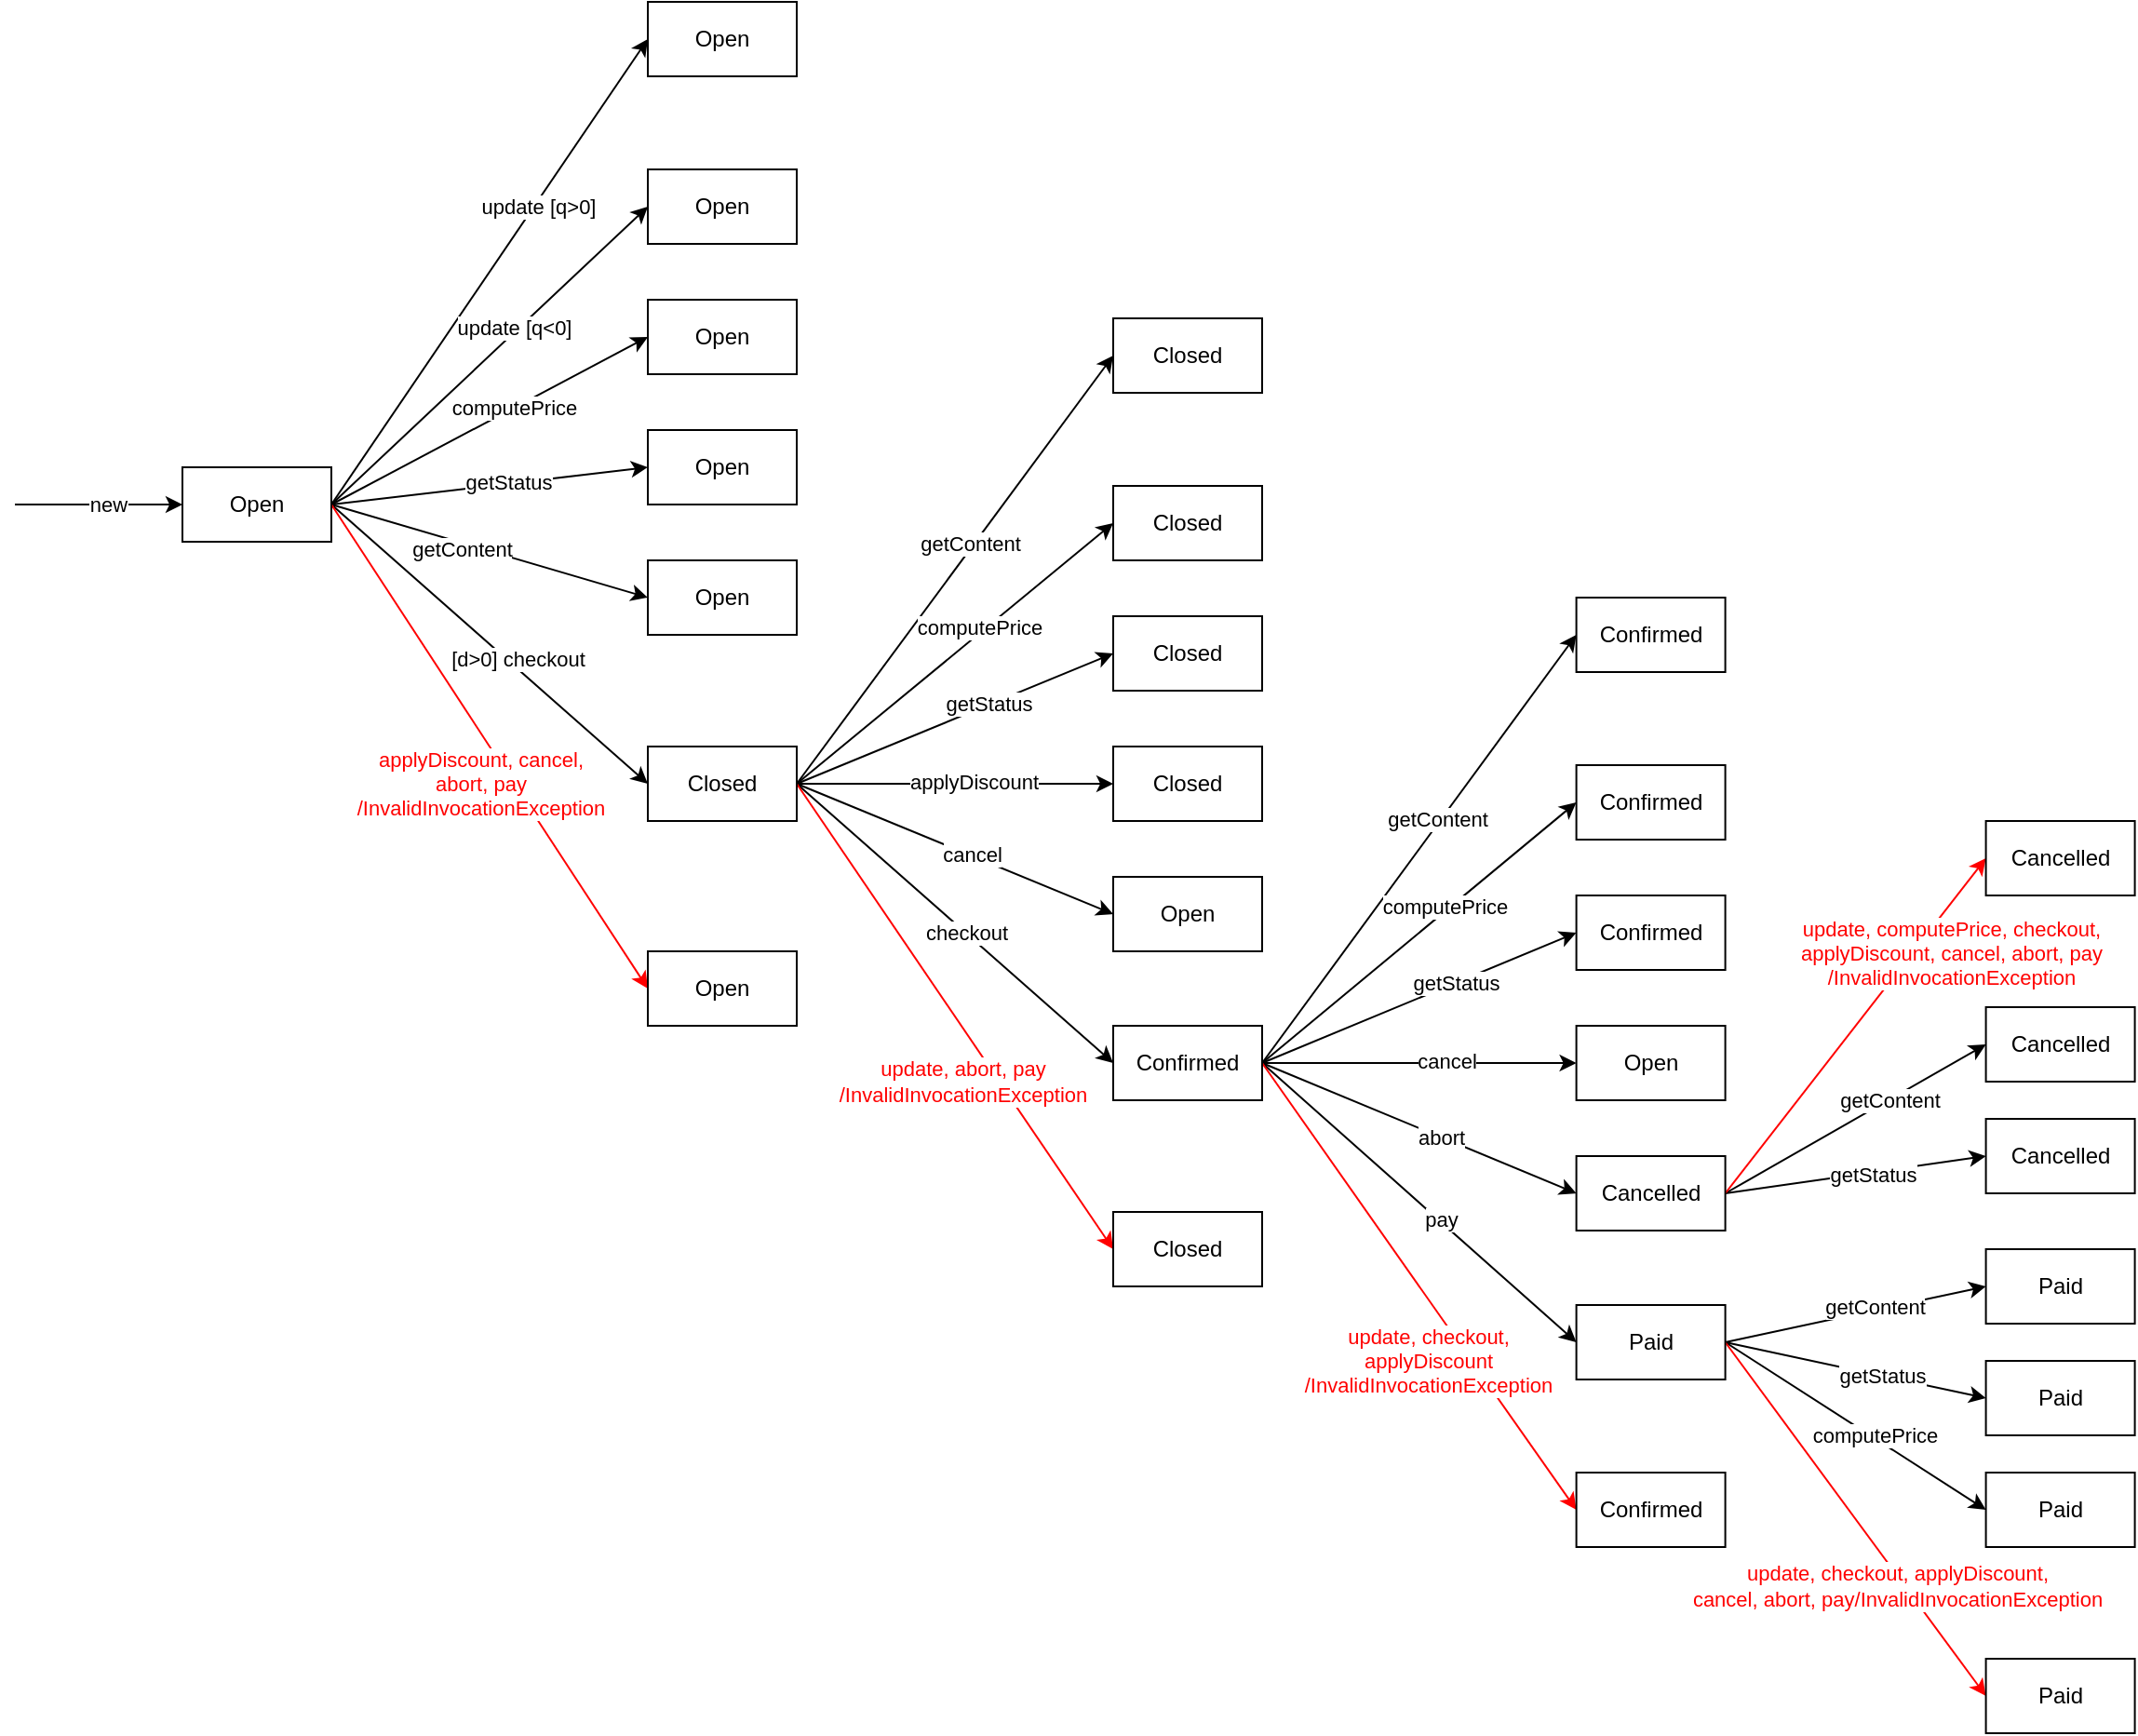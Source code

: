 <mxfile version="18.1.2" type="device"><diagram id="qfrx9wWiptzh5CB9M_yR" name="Page-1"><mxGraphModel dx="2272" dy="793" grid="1" gridSize="10" guides="1" tooltips="1" connect="1" arrows="1" fold="1" page="1" pageScale="1" pageWidth="850" pageHeight="1100" math="0" shadow="0"><root><mxCell id="0"/><mxCell id="1" parent="0"/><mxCell id="iGcwO0aUt9rSdl3Nhi2_-4" style="edgeStyle=orthogonalEdgeStyle;rounded=0;orthogonalLoop=1;jettySize=auto;html=1;entryX=0;entryY=0.5;entryDx=0;entryDy=0;" parent="1" target="iGcwO0aUt9rSdl3Nhi2_-2" edge="1"><mxGeometry relative="1" as="geometry"><mxPoint x="50" y="400" as="targetPoint"/><mxPoint x="-10" y="430" as="sourcePoint"/><Array as="points"><mxPoint x="-10" y="430"/></Array></mxGeometry></mxCell><mxCell id="iGcwO0aUt9rSdl3Nhi2_-5" value="new" style="edgeLabel;html=1;align=center;verticalAlign=middle;resizable=0;points=[];" parent="iGcwO0aUt9rSdl3Nhi2_-4" vertex="1" connectable="0"><mxGeometry x="-0.16" relative="1" as="geometry"><mxPoint x="12" as="offset"/></mxGeometry></mxCell><mxCell id="iGcwO0aUt9rSdl3Nhi2_-7" style="rounded=0;orthogonalLoop=1;jettySize=auto;html=1;exitX=1;exitY=0.5;exitDx=0;exitDy=0;entryX=0;entryY=0.5;entryDx=0;entryDy=0;" parent="1" source="iGcwO0aUt9rSdl3Nhi2_-2" target="iGcwO0aUt9rSdl3Nhi2_-6" edge="1"><mxGeometry relative="1" as="geometry"/></mxCell><mxCell id="iGcwO0aUt9rSdl3Nhi2_-8" value="update [q&amp;gt;0]" style="edgeLabel;html=1;align=center;verticalAlign=middle;resizable=0;points=[];" parent="iGcwO0aUt9rSdl3Nhi2_-7" vertex="1" connectable="0"><mxGeometry x="-0.171" y="1" relative="1" as="geometry"><mxPoint x="41" y="-56" as="offset"/></mxGeometry></mxCell><mxCell id="iGcwO0aUt9rSdl3Nhi2_-10" style="edgeStyle=none;rounded=0;orthogonalLoop=1;jettySize=auto;html=1;exitX=1;exitY=0.5;exitDx=0;exitDy=0;entryX=0;entryY=0.5;entryDx=0;entryDy=0;" parent="1" source="iGcwO0aUt9rSdl3Nhi2_-2" target="iGcwO0aUt9rSdl3Nhi2_-9" edge="1"><mxGeometry relative="1" as="geometry"/></mxCell><mxCell id="iGcwO0aUt9rSdl3Nhi2_-11" value="update [q&amp;lt;0]" style="edgeLabel;html=1;align=center;verticalAlign=middle;resizable=0;points=[];" parent="iGcwO0aUt9rSdl3Nhi2_-10" vertex="1" connectable="0"><mxGeometry x="0.165" y="2" relative="1" as="geometry"><mxPoint y="-1" as="offset"/></mxGeometry></mxCell><mxCell id="iGcwO0aUt9rSdl3Nhi2_-13" style="edgeStyle=none;rounded=0;orthogonalLoop=1;jettySize=auto;html=1;entryX=0;entryY=0.5;entryDx=0;entryDy=0;exitX=1;exitY=0.5;exitDx=0;exitDy=0;" parent="1" source="iGcwO0aUt9rSdl3Nhi2_-2" target="iGcwO0aUt9rSdl3Nhi2_-12" edge="1"><mxGeometry relative="1" as="geometry"/></mxCell><mxCell id="iGcwO0aUt9rSdl3Nhi2_-14" value="computePrice" style="edgeLabel;html=1;align=center;verticalAlign=middle;resizable=0;points=[];" parent="iGcwO0aUt9rSdl3Nhi2_-13" vertex="1" connectable="0"><mxGeometry x="0.165" y="-1" relative="1" as="geometry"><mxPoint x="-2" y="-1" as="offset"/></mxGeometry></mxCell><mxCell id="iGcwO0aUt9rSdl3Nhi2_-16" style="edgeStyle=none;rounded=0;orthogonalLoop=1;jettySize=auto;html=1;exitX=1;exitY=0.5;exitDx=0;exitDy=0;entryX=0;entryY=0.5;entryDx=0;entryDy=0;" parent="1" source="iGcwO0aUt9rSdl3Nhi2_-2" target="iGcwO0aUt9rSdl3Nhi2_-15" edge="1"><mxGeometry relative="1" as="geometry"/></mxCell><mxCell id="iGcwO0aUt9rSdl3Nhi2_-17" value="getStatus" style="edgeLabel;html=1;align=center;verticalAlign=middle;resizable=0;points=[];" parent="iGcwO0aUt9rSdl3Nhi2_-16" vertex="1" connectable="0"><mxGeometry x="0.118" y="1" relative="1" as="geometry"><mxPoint as="offset"/></mxGeometry></mxCell><mxCell id="iGcwO0aUt9rSdl3Nhi2_-19" style="edgeStyle=none;rounded=0;orthogonalLoop=1;jettySize=auto;html=1;entryX=0;entryY=0.5;entryDx=0;entryDy=0;exitX=1;exitY=0.5;exitDx=0;exitDy=0;" parent="1" source="iGcwO0aUt9rSdl3Nhi2_-2" target="iGcwO0aUt9rSdl3Nhi2_-18" edge="1"><mxGeometry relative="1" as="geometry"/></mxCell><mxCell id="iGcwO0aUt9rSdl3Nhi2_-20" value="getContent" style="edgeLabel;html=1;align=center;verticalAlign=middle;resizable=0;points=[];" parent="iGcwO0aUt9rSdl3Nhi2_-19" vertex="1" connectable="0"><mxGeometry x="-0.213" y="-1" relative="1" as="geometry"><mxPoint x="3" y="3" as="offset"/></mxGeometry></mxCell><mxCell id="iGcwO0aUt9rSdl3Nhi2_-22" style="edgeStyle=none;rounded=0;orthogonalLoop=1;jettySize=auto;html=1;exitX=1;exitY=0.5;exitDx=0;exitDy=0;entryX=0;entryY=0.5;entryDx=0;entryDy=0;" parent="1" source="iGcwO0aUt9rSdl3Nhi2_-2" target="iGcwO0aUt9rSdl3Nhi2_-21" edge="1"><mxGeometry relative="1" as="geometry"/></mxCell><mxCell id="iGcwO0aUt9rSdl3Nhi2_-23" value="[d&amp;gt;0] checkout" style="edgeLabel;html=1;align=center;verticalAlign=middle;resizable=0;points=[];" parent="iGcwO0aUt9rSdl3Nhi2_-22" vertex="1" connectable="0"><mxGeometry x="0.143" y="4" relative="1" as="geometry"><mxPoint as="offset"/></mxGeometry></mxCell><mxCell id="DZj0uIra9cqRax7wd0o2-2" style="rounded=0;orthogonalLoop=1;jettySize=auto;html=1;exitX=1;exitY=0.5;exitDx=0;exitDy=0;entryX=0;entryY=0.5;entryDx=0;entryDy=0;fillColor=#f8cecc;strokeColor=#FF0000;" edge="1" parent="1" source="iGcwO0aUt9rSdl3Nhi2_-2" target="DZj0uIra9cqRax7wd0o2-1"><mxGeometry relative="1" as="geometry"/></mxCell><mxCell id="DZj0uIra9cqRax7wd0o2-3" value="&lt;div&gt;applyDiscount, cancel,&lt;/div&gt;&lt;div&gt;abort, pay&lt;/div&gt;&lt;div&gt;/InvalidInvocationException&lt;/div&gt;" style="edgeLabel;html=1;align=center;verticalAlign=middle;resizable=0;points=[];fontColor=#FF0000;" vertex="1" connectable="0" parent="DZj0uIra9cqRax7wd0o2-2"><mxGeometry x="0.089" y="3" relative="1" as="geometry"><mxPoint x="-15" y="10" as="offset"/></mxGeometry></mxCell><mxCell id="iGcwO0aUt9rSdl3Nhi2_-2" value="&lt;div&gt;Open&lt;/div&gt;" style="rounded=0;whiteSpace=wrap;html=1;" parent="1" vertex="1"><mxGeometry x="80" y="410" width="80" height="40" as="geometry"/></mxCell><mxCell id="iGcwO0aUt9rSdl3Nhi2_-6" value="&lt;div&gt;Open&lt;/div&gt;" style="rounded=0;whiteSpace=wrap;html=1;" parent="1" vertex="1"><mxGeometry x="330" y="160" width="80" height="40" as="geometry"/></mxCell><mxCell id="iGcwO0aUt9rSdl3Nhi2_-9" value="&lt;div&gt;Open&lt;/div&gt;" style="rounded=0;whiteSpace=wrap;html=1;" parent="1" vertex="1"><mxGeometry x="330" y="250" width="80" height="40" as="geometry"/></mxCell><mxCell id="iGcwO0aUt9rSdl3Nhi2_-12" value="&lt;div&gt;Open&lt;/div&gt;" style="rounded=0;whiteSpace=wrap;html=1;" parent="1" vertex="1"><mxGeometry x="330" y="320" width="80" height="40" as="geometry"/></mxCell><mxCell id="iGcwO0aUt9rSdl3Nhi2_-15" value="&lt;div&gt;Open&lt;/div&gt;" style="rounded=0;whiteSpace=wrap;html=1;" parent="1" vertex="1"><mxGeometry x="330" y="390" width="80" height="40" as="geometry"/></mxCell><mxCell id="iGcwO0aUt9rSdl3Nhi2_-18" value="&lt;div&gt;Open&lt;/div&gt;" style="rounded=0;whiteSpace=wrap;html=1;" parent="1" vertex="1"><mxGeometry x="330" y="460" width="80" height="40" as="geometry"/></mxCell><mxCell id="iGcwO0aUt9rSdl3Nhi2_-30" style="edgeStyle=none;rounded=0;orthogonalLoop=1;jettySize=auto;html=1;exitX=1;exitY=0.5;exitDx=0;exitDy=0;entryX=0;entryY=0.5;entryDx=0;entryDy=0;" parent="1" source="iGcwO0aUt9rSdl3Nhi2_-21" target="iGcwO0aUt9rSdl3Nhi2_-24" edge="1"><mxGeometry relative="1" as="geometry"/></mxCell><mxCell id="iGcwO0aUt9rSdl3Nhi2_-36" value="getContent" style="edgeLabel;html=1;align=center;verticalAlign=middle;resizable=0;points=[];" parent="iGcwO0aUt9rSdl3Nhi2_-30" vertex="1" connectable="0"><mxGeometry x="0.112" y="2" relative="1" as="geometry"><mxPoint as="offset"/></mxGeometry></mxCell><mxCell id="iGcwO0aUt9rSdl3Nhi2_-31" style="edgeStyle=none;rounded=0;orthogonalLoop=1;jettySize=auto;html=1;exitX=1;exitY=0.5;exitDx=0;exitDy=0;entryX=0;entryY=0.5;entryDx=0;entryDy=0;" parent="1" source="iGcwO0aUt9rSdl3Nhi2_-21" target="iGcwO0aUt9rSdl3Nhi2_-25" edge="1"><mxGeometry relative="1" as="geometry"/></mxCell><mxCell id="iGcwO0aUt9rSdl3Nhi2_-37" value="computePrice" style="edgeLabel;html=1;align=center;verticalAlign=middle;resizable=0;points=[];" parent="iGcwO0aUt9rSdl3Nhi2_-31" vertex="1" connectable="0"><mxGeometry x="0.172" y="3" relative="1" as="geometry"><mxPoint as="offset"/></mxGeometry></mxCell><mxCell id="iGcwO0aUt9rSdl3Nhi2_-32" style="edgeStyle=none;rounded=0;orthogonalLoop=1;jettySize=auto;html=1;exitX=1;exitY=0.5;exitDx=0;exitDy=0;entryX=0;entryY=0.5;entryDx=0;entryDy=0;" parent="1" source="iGcwO0aUt9rSdl3Nhi2_-21" target="iGcwO0aUt9rSdl3Nhi2_-26" edge="1"><mxGeometry relative="1" as="geometry"/></mxCell><mxCell id="iGcwO0aUt9rSdl3Nhi2_-38" value="getStatus" style="edgeLabel;html=1;align=center;verticalAlign=middle;resizable=0;points=[];" parent="iGcwO0aUt9rSdl3Nhi2_-32" vertex="1" connectable="0"><mxGeometry x="0.205" y="1" relative="1" as="geometry"><mxPoint as="offset"/></mxGeometry></mxCell><mxCell id="iGcwO0aUt9rSdl3Nhi2_-33" style="edgeStyle=none;rounded=0;orthogonalLoop=1;jettySize=auto;html=1;exitX=1;exitY=0.5;exitDx=0;exitDy=0;entryX=0;entryY=0.5;entryDx=0;entryDy=0;" parent="1" source="iGcwO0aUt9rSdl3Nhi2_-21" target="iGcwO0aUt9rSdl3Nhi2_-27" edge="1"><mxGeometry relative="1" as="geometry"/></mxCell><mxCell id="iGcwO0aUt9rSdl3Nhi2_-39" value="applyDiscount" style="edgeLabel;html=1;align=center;verticalAlign=middle;resizable=0;points=[];" parent="iGcwO0aUt9rSdl3Nhi2_-33" vertex="1" connectable="0"><mxGeometry x="0.119" y="1" relative="1" as="geometry"><mxPoint as="offset"/></mxGeometry></mxCell><mxCell id="iGcwO0aUt9rSdl3Nhi2_-34" style="edgeStyle=none;rounded=0;orthogonalLoop=1;jettySize=auto;html=1;exitX=1;exitY=0.5;exitDx=0;exitDy=0;entryX=0;entryY=0.5;entryDx=0;entryDy=0;" parent="1" source="iGcwO0aUt9rSdl3Nhi2_-21" target="iGcwO0aUt9rSdl3Nhi2_-28" edge="1"><mxGeometry relative="1" as="geometry"/></mxCell><mxCell id="iGcwO0aUt9rSdl3Nhi2_-40" value="cancel" style="edgeLabel;html=1;align=center;verticalAlign=middle;resizable=0;points=[];" parent="iGcwO0aUt9rSdl3Nhi2_-34" vertex="1" connectable="0"><mxGeometry x="0.092" y="1" relative="1" as="geometry"><mxPoint as="offset"/></mxGeometry></mxCell><mxCell id="iGcwO0aUt9rSdl3Nhi2_-35" style="edgeStyle=none;rounded=0;orthogonalLoop=1;jettySize=auto;html=1;exitX=1;exitY=0.5;exitDx=0;exitDy=0;entryX=0;entryY=0.5;entryDx=0;entryDy=0;" parent="1" source="iGcwO0aUt9rSdl3Nhi2_-21" target="iGcwO0aUt9rSdl3Nhi2_-29" edge="1"><mxGeometry relative="1" as="geometry"/></mxCell><mxCell id="iGcwO0aUt9rSdl3Nhi2_-41" value="checkout" style="edgeLabel;html=1;align=center;verticalAlign=middle;resizable=0;points=[];" parent="iGcwO0aUt9rSdl3Nhi2_-35" vertex="1" connectable="0"><mxGeometry x="0.062" y="1" relative="1" as="geometry"><mxPoint y="1" as="offset"/></mxGeometry></mxCell><mxCell id="DZj0uIra9cqRax7wd0o2-5" style="edgeStyle=none;rounded=0;orthogonalLoop=1;jettySize=auto;html=1;exitX=1;exitY=0.5;exitDx=0;exitDy=0;entryX=0;entryY=0.5;entryDx=0;entryDy=0;fontColor=#FF0000;fillColor=#f8cecc;strokeColor=#FF0000;" edge="1" parent="1" source="iGcwO0aUt9rSdl3Nhi2_-21" target="DZj0uIra9cqRax7wd0o2-4"><mxGeometry relative="1" as="geometry"/></mxCell><mxCell id="DZj0uIra9cqRax7wd0o2-6" value="&lt;div&gt;update, abort, pay&lt;/div&gt;&lt;div&gt;/InvalidInvocationException&lt;/div&gt;" style="edgeLabel;html=1;align=center;verticalAlign=middle;resizable=0;points=[];fontColor=#FF0000;" vertex="1" connectable="0" parent="DZj0uIra9cqRax7wd0o2-5"><mxGeometry x="0.046" relative="1" as="geometry"><mxPoint y="29" as="offset"/></mxGeometry></mxCell><mxCell id="iGcwO0aUt9rSdl3Nhi2_-21" value="Closed" style="rounded=0;whiteSpace=wrap;html=1;" parent="1" vertex="1"><mxGeometry x="330" y="560" width="80" height="40" as="geometry"/></mxCell><mxCell id="iGcwO0aUt9rSdl3Nhi2_-24" value="Closed" style="rounded=0;whiteSpace=wrap;html=1;" parent="1" vertex="1"><mxGeometry x="580" y="330" width="80" height="40" as="geometry"/></mxCell><mxCell id="iGcwO0aUt9rSdl3Nhi2_-25" value="Closed" style="rounded=0;whiteSpace=wrap;html=1;" parent="1" vertex="1"><mxGeometry x="580" y="420" width="80" height="40" as="geometry"/></mxCell><mxCell id="iGcwO0aUt9rSdl3Nhi2_-26" value="Closed" style="rounded=0;whiteSpace=wrap;html=1;" parent="1" vertex="1"><mxGeometry x="580" y="490" width="80" height="40" as="geometry"/></mxCell><mxCell id="iGcwO0aUt9rSdl3Nhi2_-27" value="Closed" style="rounded=0;whiteSpace=wrap;html=1;" parent="1" vertex="1"><mxGeometry x="580" y="560" width="80" height="40" as="geometry"/></mxCell><mxCell id="iGcwO0aUt9rSdl3Nhi2_-28" value="&lt;div&gt;Open&lt;/div&gt;" style="rounded=0;whiteSpace=wrap;html=1;" parent="1" vertex="1"><mxGeometry x="580" y="630" width="80" height="40" as="geometry"/></mxCell><mxCell id="iGcwO0aUt9rSdl3Nhi2_-48" style="edgeStyle=none;rounded=0;orthogonalLoop=1;jettySize=auto;html=1;exitX=1;exitY=0.5;exitDx=0;exitDy=0;entryX=0;entryY=0.5;entryDx=0;entryDy=0;" parent="1" source="iGcwO0aUt9rSdl3Nhi2_-29" target="iGcwO0aUt9rSdl3Nhi2_-42" edge="1"><mxGeometry relative="1" as="geometry"/></mxCell><mxCell id="iGcwO0aUt9rSdl3Nhi2_-54" value="getContent" style="edgeLabel;html=1;align=center;verticalAlign=middle;resizable=0;points=[];" parent="iGcwO0aUt9rSdl3Nhi2_-48" vertex="1" connectable="0"><mxGeometry x="0.127" y="2" relative="1" as="geometry"><mxPoint as="offset"/></mxGeometry></mxCell><mxCell id="iGcwO0aUt9rSdl3Nhi2_-49" style="edgeStyle=none;rounded=0;orthogonalLoop=1;jettySize=auto;html=1;exitX=1;exitY=0.5;exitDx=0;exitDy=0;entryX=0;entryY=0.5;entryDx=0;entryDy=0;" parent="1" source="iGcwO0aUt9rSdl3Nhi2_-29" target="iGcwO0aUt9rSdl3Nhi2_-43" edge="1"><mxGeometry relative="1" as="geometry"/></mxCell><mxCell id="iGcwO0aUt9rSdl3Nhi2_-55" value="computePrice" style="edgeLabel;html=1;align=center;verticalAlign=middle;resizable=0;points=[];" parent="iGcwO0aUt9rSdl3Nhi2_-49" vertex="1" connectable="0"><mxGeometry x="0.185" y="3" relative="1" as="geometry"><mxPoint y="1" as="offset"/></mxGeometry></mxCell><mxCell id="iGcwO0aUt9rSdl3Nhi2_-50" style="edgeStyle=none;rounded=0;orthogonalLoop=1;jettySize=auto;html=1;exitX=1;exitY=0.5;exitDx=0;exitDy=0;entryX=0;entryY=0.5;entryDx=0;entryDy=0;" parent="1" source="iGcwO0aUt9rSdl3Nhi2_-29" target="iGcwO0aUt9rSdl3Nhi2_-44" edge="1"><mxGeometry relative="1" as="geometry"/></mxCell><mxCell id="iGcwO0aUt9rSdl3Nhi2_-56" value="getStatus" style="edgeLabel;html=1;align=center;verticalAlign=middle;resizable=0;points=[];" parent="iGcwO0aUt9rSdl3Nhi2_-50" vertex="1" connectable="0"><mxGeometry x="0.23" relative="1" as="geometry"><mxPoint as="offset"/></mxGeometry></mxCell><mxCell id="iGcwO0aUt9rSdl3Nhi2_-51" style="edgeStyle=none;rounded=0;orthogonalLoop=1;jettySize=auto;html=1;exitX=1;exitY=0.5;exitDx=0;exitDy=0;entryX=0;entryY=0.5;entryDx=0;entryDy=0;" parent="1" source="iGcwO0aUt9rSdl3Nhi2_-29" target="iGcwO0aUt9rSdl3Nhi2_-45" edge="1"><mxGeometry relative="1" as="geometry"/></mxCell><mxCell id="iGcwO0aUt9rSdl3Nhi2_-57" value="cancel" style="edgeLabel;html=1;align=center;verticalAlign=middle;resizable=0;points=[];" parent="iGcwO0aUt9rSdl3Nhi2_-51" vertex="1" connectable="0"><mxGeometry x="0.17" y="1" relative="1" as="geometry"><mxPoint as="offset"/></mxGeometry></mxCell><mxCell id="iGcwO0aUt9rSdl3Nhi2_-52" style="edgeStyle=none;rounded=0;orthogonalLoop=1;jettySize=auto;html=1;exitX=1;exitY=0.5;exitDx=0;exitDy=0;entryX=0;entryY=0.5;entryDx=0;entryDy=0;" parent="1" source="iGcwO0aUt9rSdl3Nhi2_-29" target="iGcwO0aUt9rSdl3Nhi2_-46" edge="1"><mxGeometry relative="1" as="geometry"/></mxCell><mxCell id="iGcwO0aUt9rSdl3Nhi2_-58" value="abort" style="edgeLabel;html=1;align=center;verticalAlign=middle;resizable=0;points=[];" parent="iGcwO0aUt9rSdl3Nhi2_-52" vertex="1" connectable="0"><mxGeometry x="0.14" relative="1" as="geometry"><mxPoint as="offset"/></mxGeometry></mxCell><mxCell id="iGcwO0aUt9rSdl3Nhi2_-53" style="edgeStyle=none;rounded=0;orthogonalLoop=1;jettySize=auto;html=1;exitX=1;exitY=0.5;exitDx=0;exitDy=0;entryX=0;entryY=0.5;entryDx=0;entryDy=0;" parent="1" source="iGcwO0aUt9rSdl3Nhi2_-29" target="iGcwO0aUt9rSdl3Nhi2_-47" edge="1"><mxGeometry relative="1" as="geometry"/></mxCell><mxCell id="iGcwO0aUt9rSdl3Nhi2_-59" value="pay" style="edgeLabel;html=1;align=center;verticalAlign=middle;resizable=0;points=[];" parent="iGcwO0aUt9rSdl3Nhi2_-53" vertex="1" connectable="0"><mxGeometry x="0.126" y="1" relative="1" as="geometry"><mxPoint as="offset"/></mxGeometry></mxCell><mxCell id="DZj0uIra9cqRax7wd0o2-8" style="edgeStyle=none;rounded=0;orthogonalLoop=1;jettySize=auto;html=1;exitX=1;exitY=0.5;exitDx=0;exitDy=0;entryX=0;entryY=0.5;entryDx=0;entryDy=0;fontColor=#FF0000;fillColor=#f8cecc;strokeColor=#FF0000;" edge="1" parent="1" source="iGcwO0aUt9rSdl3Nhi2_-29" target="DZj0uIra9cqRax7wd0o2-7"><mxGeometry relative="1" as="geometry"/></mxCell><mxCell id="DZj0uIra9cqRax7wd0o2-9" value="&lt;div&gt;update, checkout,&lt;/div&gt;&lt;div&gt;applyDiscount&lt;/div&gt;&lt;div&gt;/InvalidInvocationException&lt;/div&gt;" style="edgeLabel;html=1;align=center;verticalAlign=middle;resizable=0;points=[];fontColor=#FF0000;" vertex="1" connectable="0" parent="DZj0uIra9cqRax7wd0o2-8"><mxGeometry x="0.066" y="-1" relative="1" as="geometry"><mxPoint y="31" as="offset"/></mxGeometry></mxCell><mxCell id="iGcwO0aUt9rSdl3Nhi2_-29" value="Confirmed" style="rounded=0;whiteSpace=wrap;html=1;" parent="1" vertex="1"><mxGeometry x="580" y="710" width="80" height="40" as="geometry"/></mxCell><mxCell id="iGcwO0aUt9rSdl3Nhi2_-42" value="Confirmed" style="rounded=0;whiteSpace=wrap;html=1;" parent="1" vertex="1"><mxGeometry x="828.8" y="480" width="80" height="40" as="geometry"/></mxCell><mxCell id="iGcwO0aUt9rSdl3Nhi2_-43" value="Confirmed" style="rounded=0;whiteSpace=wrap;html=1;" parent="1" vertex="1"><mxGeometry x="828.8" y="570" width="80" height="40" as="geometry"/></mxCell><mxCell id="iGcwO0aUt9rSdl3Nhi2_-44" value="Confirmed" style="rounded=0;whiteSpace=wrap;html=1;" parent="1" vertex="1"><mxGeometry x="828.8" y="640" width="80" height="40" as="geometry"/></mxCell><mxCell id="iGcwO0aUt9rSdl3Nhi2_-45" value="Open" style="rounded=0;whiteSpace=wrap;html=1;" parent="1" vertex="1"><mxGeometry x="828.8" y="710" width="80" height="40" as="geometry"/></mxCell><mxCell id="iGcwO0aUt9rSdl3Nhi2_-62" style="edgeStyle=none;rounded=0;orthogonalLoop=1;jettySize=auto;html=1;exitX=1;exitY=0.5;exitDx=0;exitDy=0;entryX=0;entryY=0.5;entryDx=0;entryDy=0;" parent="1" source="iGcwO0aUt9rSdl3Nhi2_-46" target="iGcwO0aUt9rSdl3Nhi2_-60" edge="1"><mxGeometry relative="1" as="geometry"/></mxCell><mxCell id="iGcwO0aUt9rSdl3Nhi2_-64" value="getContent" style="edgeLabel;html=1;align=center;verticalAlign=middle;resizable=0;points=[];" parent="iGcwO0aUt9rSdl3Nhi2_-62" vertex="1" connectable="0"><mxGeometry x="0.253" relative="1" as="geometry"><mxPoint as="offset"/></mxGeometry></mxCell><mxCell id="iGcwO0aUt9rSdl3Nhi2_-63" value="getStatus" style="edgeStyle=none;rounded=0;orthogonalLoop=1;jettySize=auto;html=1;exitX=1;exitY=0.5;exitDx=0;exitDy=0;entryX=0;entryY=0.5;entryDx=0;entryDy=0;" parent="1" source="iGcwO0aUt9rSdl3Nhi2_-46" target="iGcwO0aUt9rSdl3Nhi2_-61" edge="1"><mxGeometry x="0.132" y="-1" relative="1" as="geometry"><mxPoint as="offset"/></mxGeometry></mxCell><mxCell id="DZj0uIra9cqRax7wd0o2-11" style="edgeStyle=none;rounded=0;orthogonalLoop=1;jettySize=auto;html=1;exitX=1;exitY=0.5;exitDx=0;exitDy=0;entryX=0;entryY=0.5;entryDx=0;entryDy=0;fontColor=#FF0000;fillColor=#f8cecc;strokeColor=#FF0000;" edge="1" parent="1" source="iGcwO0aUt9rSdl3Nhi2_-46" target="DZj0uIra9cqRax7wd0o2-10"><mxGeometry relative="1" as="geometry"/></mxCell><mxCell id="DZj0uIra9cqRax7wd0o2-12" value="&lt;div&gt;update, computePrice, checkout,&lt;/div&gt;&lt;div&gt;applyDiscount, cancel, abort, pay&lt;/div&gt;&lt;div&gt;/InvalidInvocationException&lt;/div&gt;" style="edgeLabel;html=1;align=center;verticalAlign=middle;resizable=0;points=[];fontColor=#FF0000;" vertex="1" connectable="0" parent="DZj0uIra9cqRax7wd0o2-11"><mxGeometry x="0.571" relative="1" as="geometry"><mxPoint x="11" y="12" as="offset"/></mxGeometry></mxCell><mxCell id="iGcwO0aUt9rSdl3Nhi2_-46" value="Cancelled" style="rounded=0;whiteSpace=wrap;html=1;" parent="1" vertex="1"><mxGeometry x="828.8" y="780" width="80" height="40" as="geometry"/></mxCell><mxCell id="iGcwO0aUt9rSdl3Nhi2_-69" style="edgeStyle=none;rounded=0;orthogonalLoop=1;jettySize=auto;html=1;exitX=1;exitY=0.5;exitDx=0;exitDy=0;entryX=0;entryY=0.5;entryDx=0;entryDy=0;" parent="1" source="iGcwO0aUt9rSdl3Nhi2_-47" target="iGcwO0aUt9rSdl3Nhi2_-65" edge="1"><mxGeometry relative="1" as="geometry"/></mxCell><mxCell id="iGcwO0aUt9rSdl3Nhi2_-72" value="getContent" style="edgeLabel;html=1;align=center;verticalAlign=middle;resizable=0;points=[];" parent="iGcwO0aUt9rSdl3Nhi2_-69" vertex="1" connectable="0"><mxGeometry x="0.149" y="2" relative="1" as="geometry"><mxPoint as="offset"/></mxGeometry></mxCell><mxCell id="iGcwO0aUt9rSdl3Nhi2_-70" style="edgeStyle=none;rounded=0;orthogonalLoop=1;jettySize=auto;html=1;exitX=1;exitY=0.5;exitDx=0;exitDy=0;entryX=0;entryY=0.5;entryDx=0;entryDy=0;" parent="1" source="iGcwO0aUt9rSdl3Nhi2_-47" target="iGcwO0aUt9rSdl3Nhi2_-66" edge="1"><mxGeometry relative="1" as="geometry"/></mxCell><mxCell id="iGcwO0aUt9rSdl3Nhi2_-73" value="getStatus" style="edgeLabel;html=1;align=center;verticalAlign=middle;resizable=0;points=[];" parent="iGcwO0aUt9rSdl3Nhi2_-70" vertex="1" connectable="0"><mxGeometry x="0.191" relative="1" as="geometry"><mxPoint as="offset"/></mxGeometry></mxCell><mxCell id="iGcwO0aUt9rSdl3Nhi2_-71" style="edgeStyle=none;rounded=0;orthogonalLoop=1;jettySize=auto;html=1;exitX=1;exitY=0.5;exitDx=0;exitDy=0;entryX=0;entryY=0.5;entryDx=0;entryDy=0;" parent="1" source="iGcwO0aUt9rSdl3Nhi2_-47" target="iGcwO0aUt9rSdl3Nhi2_-67" edge="1"><mxGeometry relative="1" as="geometry"/></mxCell><mxCell id="iGcwO0aUt9rSdl3Nhi2_-74" value="computePrice" style="edgeLabel;html=1;align=center;verticalAlign=middle;resizable=0;points=[];" parent="iGcwO0aUt9rSdl3Nhi2_-71" vertex="1" connectable="0"><mxGeometry x="0.232" y="1" relative="1" as="geometry"><mxPoint x="-7" y="-5" as="offset"/></mxGeometry></mxCell><mxCell id="DZj0uIra9cqRax7wd0o2-14" style="edgeStyle=none;rounded=0;orthogonalLoop=1;jettySize=auto;html=1;exitX=1;exitY=0.5;exitDx=0;exitDy=0;entryX=0;entryY=0.5;entryDx=0;entryDy=0;fontColor=#FF0000;strokeColor=#FF0000;" edge="1" parent="1" source="iGcwO0aUt9rSdl3Nhi2_-47" target="DZj0uIra9cqRax7wd0o2-13"><mxGeometry relative="1" as="geometry"/></mxCell><mxCell id="DZj0uIra9cqRax7wd0o2-15" value="&lt;div&gt;update, checkout, applyDiscount,&lt;/div&gt;&lt;div&gt;cancel, abort, pay/InvalidInvocationException&lt;br&gt;&lt;/div&gt;" style="edgeLabel;html=1;align=center;verticalAlign=middle;resizable=0;points=[];fontColor=#FF0000;" vertex="1" connectable="0" parent="DZj0uIra9cqRax7wd0o2-14"><mxGeometry x="0.216" y="-3" relative="1" as="geometry"><mxPoint x="9" y="13" as="offset"/></mxGeometry></mxCell><mxCell id="iGcwO0aUt9rSdl3Nhi2_-47" value="Paid" style="rounded=0;whiteSpace=wrap;html=1;" parent="1" vertex="1"><mxGeometry x="828.8" y="860" width="80" height="40" as="geometry"/></mxCell><mxCell id="iGcwO0aUt9rSdl3Nhi2_-60" value="Cancelled" style="rounded=0;whiteSpace=wrap;html=1;" parent="1" vertex="1"><mxGeometry x="1048.8" y="700" width="80" height="40" as="geometry"/></mxCell><mxCell id="iGcwO0aUt9rSdl3Nhi2_-61" value="Cancelled" style="rounded=0;whiteSpace=wrap;html=1;" parent="1" vertex="1"><mxGeometry x="1048.8" y="760" width="80" height="40" as="geometry"/></mxCell><mxCell id="iGcwO0aUt9rSdl3Nhi2_-65" value="Paid" style="rounded=0;whiteSpace=wrap;html=1;" parent="1" vertex="1"><mxGeometry x="1048.8" y="830" width="80" height="40" as="geometry"/></mxCell><mxCell id="iGcwO0aUt9rSdl3Nhi2_-66" value="Paid" style="rounded=0;whiteSpace=wrap;html=1;" parent="1" vertex="1"><mxGeometry x="1048.8" y="890" width="80" height="40" as="geometry"/></mxCell><mxCell id="iGcwO0aUt9rSdl3Nhi2_-67" value="Paid" style="rounded=0;whiteSpace=wrap;html=1;" parent="1" vertex="1"><mxGeometry x="1048.8" y="950" width="80" height="40" as="geometry"/></mxCell><mxCell id="DZj0uIra9cqRax7wd0o2-1" value="&lt;div&gt;Open&lt;/div&gt;" style="rounded=0;whiteSpace=wrap;html=1;" vertex="1" parent="1"><mxGeometry x="330" y="670" width="80" height="40" as="geometry"/></mxCell><mxCell id="DZj0uIra9cqRax7wd0o2-4" value="Closed" style="rounded=0;whiteSpace=wrap;html=1;" vertex="1" parent="1"><mxGeometry x="580" y="810" width="80" height="40" as="geometry"/></mxCell><mxCell id="DZj0uIra9cqRax7wd0o2-7" value="Confirmed" style="rounded=0;whiteSpace=wrap;html=1;" vertex="1" parent="1"><mxGeometry x="828.8" y="950" width="80" height="40" as="geometry"/></mxCell><mxCell id="DZj0uIra9cqRax7wd0o2-10" value="Cancelled" style="rounded=0;whiteSpace=wrap;html=1;" vertex="1" parent="1"><mxGeometry x="1048.8" y="600" width="80" height="40" as="geometry"/></mxCell><mxCell id="DZj0uIra9cqRax7wd0o2-13" value="Paid" style="rounded=0;whiteSpace=wrap;html=1;" vertex="1" parent="1"><mxGeometry x="1048.8" y="1050" width="80" height="40" as="geometry"/></mxCell></root></mxGraphModel></diagram></mxfile>
